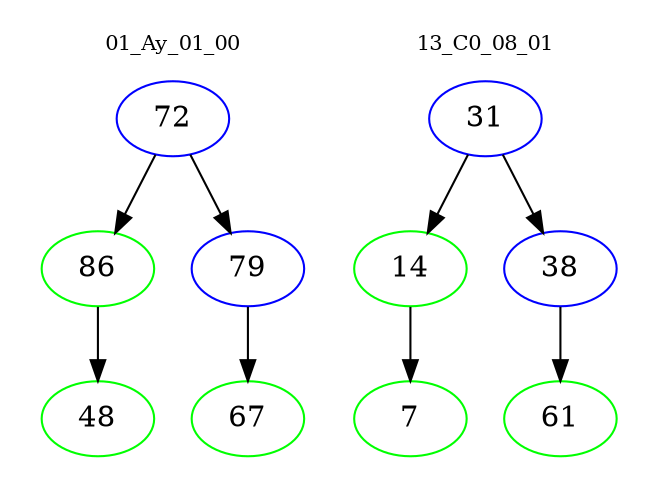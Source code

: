 digraph{
subgraph cluster_0 {
color = white
label = "01_Ay_01_00";
fontsize=10;
T0_72 [label="72", color="blue"]
T0_72 -> T0_86 [color="black"]
T0_86 [label="86", color="green"]
T0_86 -> T0_48 [color="black"]
T0_48 [label="48", color="green"]
T0_72 -> T0_79 [color="black"]
T0_79 [label="79", color="blue"]
T0_79 -> T0_67 [color="black"]
T0_67 [label="67", color="green"]
}
subgraph cluster_1 {
color = white
label = "13_C0_08_01";
fontsize=10;
T1_31 [label="31", color="blue"]
T1_31 -> T1_14 [color="black"]
T1_14 [label="14", color="green"]
T1_14 -> T1_7 [color="black"]
T1_7 [label="7", color="green"]
T1_31 -> T1_38 [color="black"]
T1_38 [label="38", color="blue"]
T1_38 -> T1_61 [color="black"]
T1_61 [label="61", color="green"]
}
}
